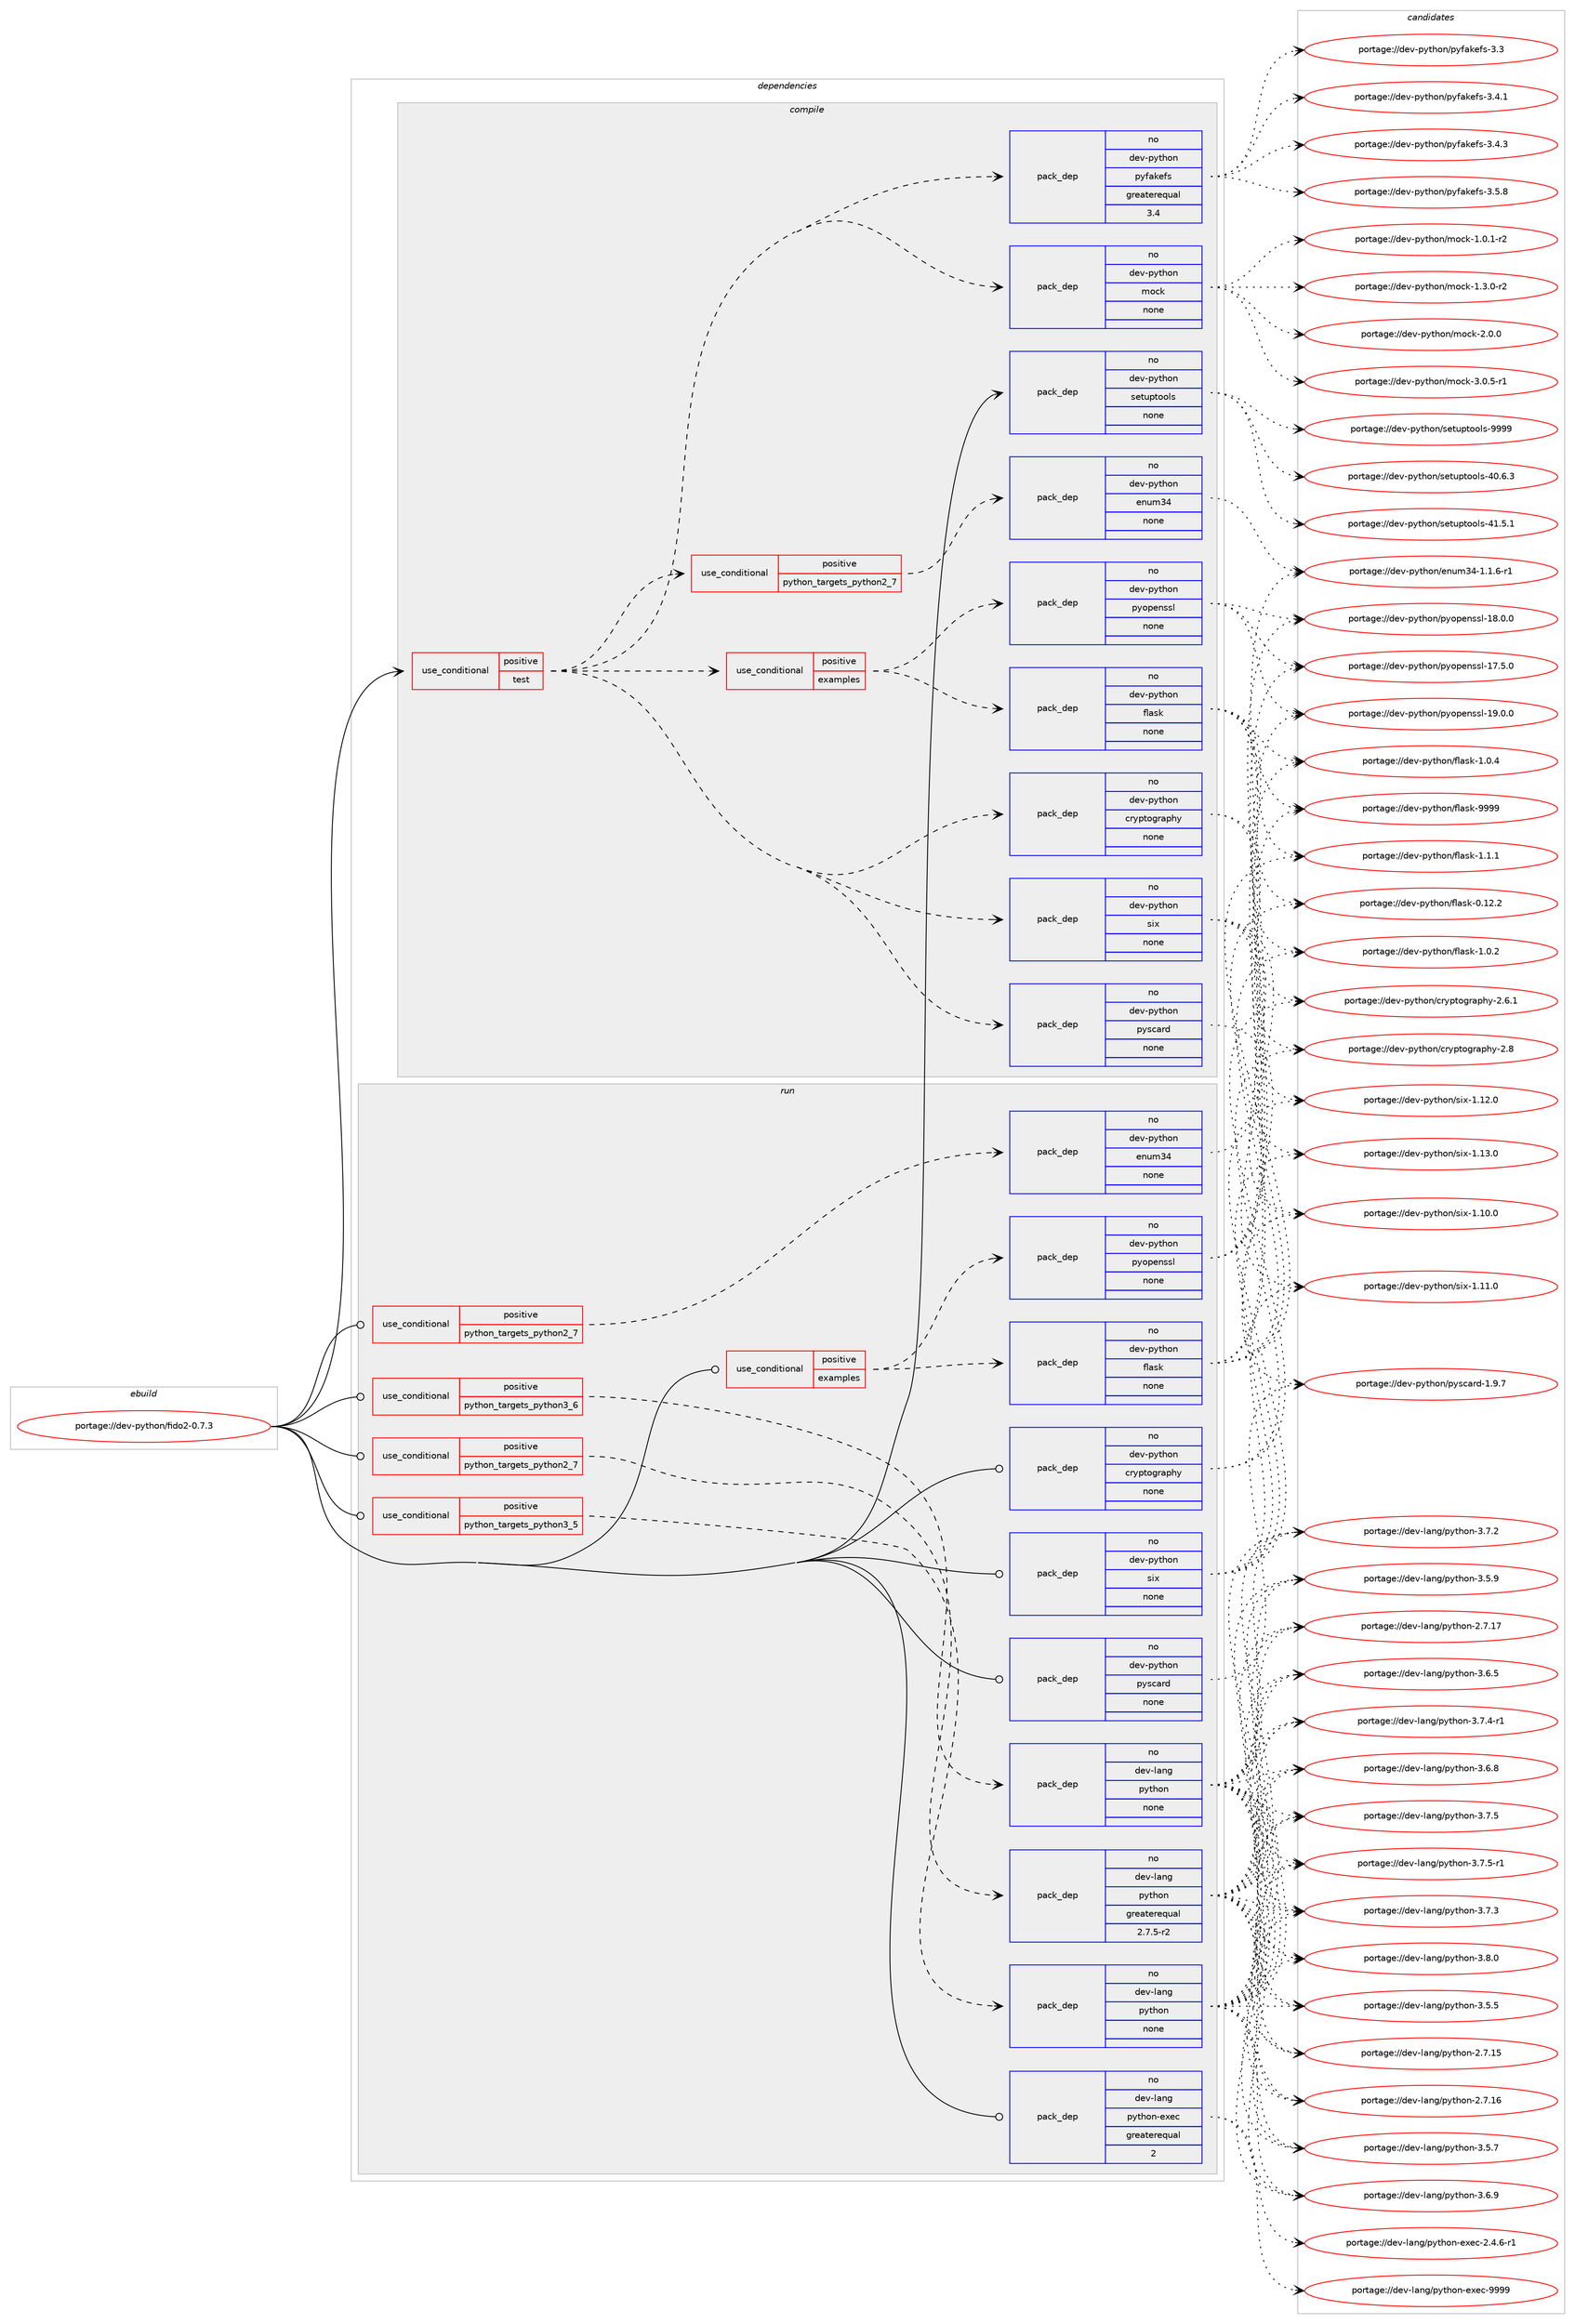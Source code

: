 digraph prolog {

# *************
# Graph options
# *************

newrank=true;
concentrate=true;
compound=true;
graph [rankdir=LR,fontname=Helvetica,fontsize=10,ranksep=1.5];#, ranksep=2.5, nodesep=0.2];
edge  [arrowhead=vee];
node  [fontname=Helvetica,fontsize=10];

# **********
# The ebuild
# **********

subgraph cluster_leftcol {
color=gray;
rank=same;
label=<<i>ebuild</i>>;
id [label="portage://dev-python/fido2-0.7.3", color=red, width=4, href="../dev-python/fido2-0.7.3.svg"];
}

# ****************
# The dependencies
# ****************

subgraph cluster_midcol {
color=gray;
label=<<i>dependencies</i>>;
subgraph cluster_compile {
fillcolor="#eeeeee";
style=filled;
label=<<i>compile</i>>;
subgraph cond28473 {
dependency138952 [label=<<TABLE BORDER="0" CELLBORDER="1" CELLSPACING="0" CELLPADDING="4"><TR><TD ROWSPAN="3" CELLPADDING="10">use_conditional</TD></TR><TR><TD>positive</TD></TR><TR><TD>test</TD></TR></TABLE>>, shape=none, color=red];
subgraph pack107159 {
dependency138953 [label=<<TABLE BORDER="0" CELLBORDER="1" CELLSPACING="0" CELLPADDING="4" WIDTH="220"><TR><TD ROWSPAN="6" CELLPADDING="30">pack_dep</TD></TR><TR><TD WIDTH="110">no</TD></TR><TR><TD>dev-python</TD></TR><TR><TD>six</TD></TR><TR><TD>none</TD></TR><TR><TD></TD></TR></TABLE>>, shape=none, color=blue];
}
dependency138952:e -> dependency138953:w [weight=20,style="dashed",arrowhead="vee"];
subgraph pack107160 {
dependency138954 [label=<<TABLE BORDER="0" CELLBORDER="1" CELLSPACING="0" CELLPADDING="4" WIDTH="220"><TR><TD ROWSPAN="6" CELLPADDING="30">pack_dep</TD></TR><TR><TD WIDTH="110">no</TD></TR><TR><TD>dev-python</TD></TR><TR><TD>cryptography</TD></TR><TR><TD>none</TD></TR><TR><TD></TD></TR></TABLE>>, shape=none, color=blue];
}
dependency138952:e -> dependency138954:w [weight=20,style="dashed",arrowhead="vee"];
subgraph pack107161 {
dependency138955 [label=<<TABLE BORDER="0" CELLBORDER="1" CELLSPACING="0" CELLPADDING="4" WIDTH="220"><TR><TD ROWSPAN="6" CELLPADDING="30">pack_dep</TD></TR><TR><TD WIDTH="110">no</TD></TR><TR><TD>dev-python</TD></TR><TR><TD>pyscard</TD></TR><TR><TD>none</TD></TR><TR><TD></TD></TR></TABLE>>, shape=none, color=blue];
}
dependency138952:e -> dependency138955:w [weight=20,style="dashed",arrowhead="vee"];
subgraph cond28474 {
dependency138956 [label=<<TABLE BORDER="0" CELLBORDER="1" CELLSPACING="0" CELLPADDING="4"><TR><TD ROWSPAN="3" CELLPADDING="10">use_conditional</TD></TR><TR><TD>positive</TD></TR><TR><TD>python_targets_python2_7</TD></TR></TABLE>>, shape=none, color=red];
subgraph pack107162 {
dependency138957 [label=<<TABLE BORDER="0" CELLBORDER="1" CELLSPACING="0" CELLPADDING="4" WIDTH="220"><TR><TD ROWSPAN="6" CELLPADDING="30">pack_dep</TD></TR><TR><TD WIDTH="110">no</TD></TR><TR><TD>dev-python</TD></TR><TR><TD>enum34</TD></TR><TR><TD>none</TD></TR><TR><TD></TD></TR></TABLE>>, shape=none, color=blue];
}
dependency138956:e -> dependency138957:w [weight=20,style="dashed",arrowhead="vee"];
}
dependency138952:e -> dependency138956:w [weight=20,style="dashed",arrowhead="vee"];
subgraph cond28475 {
dependency138958 [label=<<TABLE BORDER="0" CELLBORDER="1" CELLSPACING="0" CELLPADDING="4"><TR><TD ROWSPAN="3" CELLPADDING="10">use_conditional</TD></TR><TR><TD>positive</TD></TR><TR><TD>examples</TD></TR></TABLE>>, shape=none, color=red];
subgraph pack107163 {
dependency138959 [label=<<TABLE BORDER="0" CELLBORDER="1" CELLSPACING="0" CELLPADDING="4" WIDTH="220"><TR><TD ROWSPAN="6" CELLPADDING="30">pack_dep</TD></TR><TR><TD WIDTH="110">no</TD></TR><TR><TD>dev-python</TD></TR><TR><TD>flask</TD></TR><TR><TD>none</TD></TR><TR><TD></TD></TR></TABLE>>, shape=none, color=blue];
}
dependency138958:e -> dependency138959:w [weight=20,style="dashed",arrowhead="vee"];
subgraph pack107164 {
dependency138960 [label=<<TABLE BORDER="0" CELLBORDER="1" CELLSPACING="0" CELLPADDING="4" WIDTH="220"><TR><TD ROWSPAN="6" CELLPADDING="30">pack_dep</TD></TR><TR><TD WIDTH="110">no</TD></TR><TR><TD>dev-python</TD></TR><TR><TD>pyopenssl</TD></TR><TR><TD>none</TD></TR><TR><TD></TD></TR></TABLE>>, shape=none, color=blue];
}
dependency138958:e -> dependency138960:w [weight=20,style="dashed",arrowhead="vee"];
}
dependency138952:e -> dependency138958:w [weight=20,style="dashed",arrowhead="vee"];
subgraph pack107165 {
dependency138961 [label=<<TABLE BORDER="0" CELLBORDER="1" CELLSPACING="0" CELLPADDING="4" WIDTH="220"><TR><TD ROWSPAN="6" CELLPADDING="30">pack_dep</TD></TR><TR><TD WIDTH="110">no</TD></TR><TR><TD>dev-python</TD></TR><TR><TD>mock</TD></TR><TR><TD>none</TD></TR><TR><TD></TD></TR></TABLE>>, shape=none, color=blue];
}
dependency138952:e -> dependency138961:w [weight=20,style="dashed",arrowhead="vee"];
subgraph pack107166 {
dependency138962 [label=<<TABLE BORDER="0" CELLBORDER="1" CELLSPACING="0" CELLPADDING="4" WIDTH="220"><TR><TD ROWSPAN="6" CELLPADDING="30">pack_dep</TD></TR><TR><TD WIDTH="110">no</TD></TR><TR><TD>dev-python</TD></TR><TR><TD>pyfakefs</TD></TR><TR><TD>greaterequal</TD></TR><TR><TD>3.4</TD></TR></TABLE>>, shape=none, color=blue];
}
dependency138952:e -> dependency138962:w [weight=20,style="dashed",arrowhead="vee"];
}
id:e -> dependency138952:w [weight=20,style="solid",arrowhead="vee"];
subgraph pack107167 {
dependency138963 [label=<<TABLE BORDER="0" CELLBORDER="1" CELLSPACING="0" CELLPADDING="4" WIDTH="220"><TR><TD ROWSPAN="6" CELLPADDING="30">pack_dep</TD></TR><TR><TD WIDTH="110">no</TD></TR><TR><TD>dev-python</TD></TR><TR><TD>setuptools</TD></TR><TR><TD>none</TD></TR><TR><TD></TD></TR></TABLE>>, shape=none, color=blue];
}
id:e -> dependency138963:w [weight=20,style="solid",arrowhead="vee"];
}
subgraph cluster_compileandrun {
fillcolor="#eeeeee";
style=filled;
label=<<i>compile and run</i>>;
}
subgraph cluster_run {
fillcolor="#eeeeee";
style=filled;
label=<<i>run</i>>;
subgraph cond28476 {
dependency138964 [label=<<TABLE BORDER="0" CELLBORDER="1" CELLSPACING="0" CELLPADDING="4"><TR><TD ROWSPAN="3" CELLPADDING="10">use_conditional</TD></TR><TR><TD>positive</TD></TR><TR><TD>examples</TD></TR></TABLE>>, shape=none, color=red];
subgraph pack107168 {
dependency138965 [label=<<TABLE BORDER="0" CELLBORDER="1" CELLSPACING="0" CELLPADDING="4" WIDTH="220"><TR><TD ROWSPAN="6" CELLPADDING="30">pack_dep</TD></TR><TR><TD WIDTH="110">no</TD></TR><TR><TD>dev-python</TD></TR><TR><TD>flask</TD></TR><TR><TD>none</TD></TR><TR><TD></TD></TR></TABLE>>, shape=none, color=blue];
}
dependency138964:e -> dependency138965:w [weight=20,style="dashed",arrowhead="vee"];
subgraph pack107169 {
dependency138966 [label=<<TABLE BORDER="0" CELLBORDER="1" CELLSPACING="0" CELLPADDING="4" WIDTH="220"><TR><TD ROWSPAN="6" CELLPADDING="30">pack_dep</TD></TR><TR><TD WIDTH="110">no</TD></TR><TR><TD>dev-python</TD></TR><TR><TD>pyopenssl</TD></TR><TR><TD>none</TD></TR><TR><TD></TD></TR></TABLE>>, shape=none, color=blue];
}
dependency138964:e -> dependency138966:w [weight=20,style="dashed",arrowhead="vee"];
}
id:e -> dependency138964:w [weight=20,style="solid",arrowhead="odot"];
subgraph cond28477 {
dependency138967 [label=<<TABLE BORDER="0" CELLBORDER="1" CELLSPACING="0" CELLPADDING="4"><TR><TD ROWSPAN="3" CELLPADDING="10">use_conditional</TD></TR><TR><TD>positive</TD></TR><TR><TD>python_targets_python2_7</TD></TR></TABLE>>, shape=none, color=red];
subgraph pack107170 {
dependency138968 [label=<<TABLE BORDER="0" CELLBORDER="1" CELLSPACING="0" CELLPADDING="4" WIDTH="220"><TR><TD ROWSPAN="6" CELLPADDING="30">pack_dep</TD></TR><TR><TD WIDTH="110">no</TD></TR><TR><TD>dev-lang</TD></TR><TR><TD>python</TD></TR><TR><TD>greaterequal</TD></TR><TR><TD>2.7.5-r2</TD></TR></TABLE>>, shape=none, color=blue];
}
dependency138967:e -> dependency138968:w [weight=20,style="dashed",arrowhead="vee"];
}
id:e -> dependency138967:w [weight=20,style="solid",arrowhead="odot"];
subgraph cond28478 {
dependency138969 [label=<<TABLE BORDER="0" CELLBORDER="1" CELLSPACING="0" CELLPADDING="4"><TR><TD ROWSPAN="3" CELLPADDING="10">use_conditional</TD></TR><TR><TD>positive</TD></TR><TR><TD>python_targets_python2_7</TD></TR></TABLE>>, shape=none, color=red];
subgraph pack107171 {
dependency138970 [label=<<TABLE BORDER="0" CELLBORDER="1" CELLSPACING="0" CELLPADDING="4" WIDTH="220"><TR><TD ROWSPAN="6" CELLPADDING="30">pack_dep</TD></TR><TR><TD WIDTH="110">no</TD></TR><TR><TD>dev-python</TD></TR><TR><TD>enum34</TD></TR><TR><TD>none</TD></TR><TR><TD></TD></TR></TABLE>>, shape=none, color=blue];
}
dependency138969:e -> dependency138970:w [weight=20,style="dashed",arrowhead="vee"];
}
id:e -> dependency138969:w [weight=20,style="solid",arrowhead="odot"];
subgraph cond28479 {
dependency138971 [label=<<TABLE BORDER="0" CELLBORDER="1" CELLSPACING="0" CELLPADDING="4"><TR><TD ROWSPAN="3" CELLPADDING="10">use_conditional</TD></TR><TR><TD>positive</TD></TR><TR><TD>python_targets_python3_5</TD></TR></TABLE>>, shape=none, color=red];
subgraph pack107172 {
dependency138972 [label=<<TABLE BORDER="0" CELLBORDER="1" CELLSPACING="0" CELLPADDING="4" WIDTH="220"><TR><TD ROWSPAN="6" CELLPADDING="30">pack_dep</TD></TR><TR><TD WIDTH="110">no</TD></TR><TR><TD>dev-lang</TD></TR><TR><TD>python</TD></TR><TR><TD>none</TD></TR><TR><TD></TD></TR></TABLE>>, shape=none, color=blue];
}
dependency138971:e -> dependency138972:w [weight=20,style="dashed",arrowhead="vee"];
}
id:e -> dependency138971:w [weight=20,style="solid",arrowhead="odot"];
subgraph cond28480 {
dependency138973 [label=<<TABLE BORDER="0" CELLBORDER="1" CELLSPACING="0" CELLPADDING="4"><TR><TD ROWSPAN="3" CELLPADDING="10">use_conditional</TD></TR><TR><TD>positive</TD></TR><TR><TD>python_targets_python3_6</TD></TR></TABLE>>, shape=none, color=red];
subgraph pack107173 {
dependency138974 [label=<<TABLE BORDER="0" CELLBORDER="1" CELLSPACING="0" CELLPADDING="4" WIDTH="220"><TR><TD ROWSPAN="6" CELLPADDING="30">pack_dep</TD></TR><TR><TD WIDTH="110">no</TD></TR><TR><TD>dev-lang</TD></TR><TR><TD>python</TD></TR><TR><TD>none</TD></TR><TR><TD></TD></TR></TABLE>>, shape=none, color=blue];
}
dependency138973:e -> dependency138974:w [weight=20,style="dashed",arrowhead="vee"];
}
id:e -> dependency138973:w [weight=20,style="solid",arrowhead="odot"];
subgraph pack107174 {
dependency138975 [label=<<TABLE BORDER="0" CELLBORDER="1" CELLSPACING="0" CELLPADDING="4" WIDTH="220"><TR><TD ROWSPAN="6" CELLPADDING="30">pack_dep</TD></TR><TR><TD WIDTH="110">no</TD></TR><TR><TD>dev-lang</TD></TR><TR><TD>python-exec</TD></TR><TR><TD>greaterequal</TD></TR><TR><TD>2</TD></TR></TABLE>>, shape=none, color=blue];
}
id:e -> dependency138975:w [weight=20,style="solid",arrowhead="odot"];
subgraph pack107175 {
dependency138976 [label=<<TABLE BORDER="0" CELLBORDER="1" CELLSPACING="0" CELLPADDING="4" WIDTH="220"><TR><TD ROWSPAN="6" CELLPADDING="30">pack_dep</TD></TR><TR><TD WIDTH="110">no</TD></TR><TR><TD>dev-python</TD></TR><TR><TD>cryptography</TD></TR><TR><TD>none</TD></TR><TR><TD></TD></TR></TABLE>>, shape=none, color=blue];
}
id:e -> dependency138976:w [weight=20,style="solid",arrowhead="odot"];
subgraph pack107176 {
dependency138977 [label=<<TABLE BORDER="0" CELLBORDER="1" CELLSPACING="0" CELLPADDING="4" WIDTH="220"><TR><TD ROWSPAN="6" CELLPADDING="30">pack_dep</TD></TR><TR><TD WIDTH="110">no</TD></TR><TR><TD>dev-python</TD></TR><TR><TD>pyscard</TD></TR><TR><TD>none</TD></TR><TR><TD></TD></TR></TABLE>>, shape=none, color=blue];
}
id:e -> dependency138977:w [weight=20,style="solid",arrowhead="odot"];
subgraph pack107177 {
dependency138978 [label=<<TABLE BORDER="0" CELLBORDER="1" CELLSPACING="0" CELLPADDING="4" WIDTH="220"><TR><TD ROWSPAN="6" CELLPADDING="30">pack_dep</TD></TR><TR><TD WIDTH="110">no</TD></TR><TR><TD>dev-python</TD></TR><TR><TD>six</TD></TR><TR><TD>none</TD></TR><TR><TD></TD></TR></TABLE>>, shape=none, color=blue];
}
id:e -> dependency138978:w [weight=20,style="solid",arrowhead="odot"];
}
}

# **************
# The candidates
# **************

subgraph cluster_choices {
rank=same;
color=gray;
label=<<i>candidates</i>>;

subgraph choice107159 {
color=black;
nodesep=1;
choiceportage100101118451121211161041111104711510512045494649484648 [label="portage://dev-python/six-1.10.0", color=red, width=4,href="../dev-python/six-1.10.0.svg"];
choiceportage100101118451121211161041111104711510512045494649494648 [label="portage://dev-python/six-1.11.0", color=red, width=4,href="../dev-python/six-1.11.0.svg"];
choiceportage100101118451121211161041111104711510512045494649504648 [label="portage://dev-python/six-1.12.0", color=red, width=4,href="../dev-python/six-1.12.0.svg"];
choiceportage100101118451121211161041111104711510512045494649514648 [label="portage://dev-python/six-1.13.0", color=red, width=4,href="../dev-python/six-1.13.0.svg"];
dependency138953:e -> choiceportage100101118451121211161041111104711510512045494649484648:w [style=dotted,weight="100"];
dependency138953:e -> choiceportage100101118451121211161041111104711510512045494649494648:w [style=dotted,weight="100"];
dependency138953:e -> choiceportage100101118451121211161041111104711510512045494649504648:w [style=dotted,weight="100"];
dependency138953:e -> choiceportage100101118451121211161041111104711510512045494649514648:w [style=dotted,weight="100"];
}
subgraph choice107160 {
color=black;
nodesep=1;
choiceportage10010111845112121116104111110479911412111211611110311497112104121455046544649 [label="portage://dev-python/cryptography-2.6.1", color=red, width=4,href="../dev-python/cryptography-2.6.1.svg"];
choiceportage1001011184511212111610411111047991141211121161111031149711210412145504656 [label="portage://dev-python/cryptography-2.8", color=red, width=4,href="../dev-python/cryptography-2.8.svg"];
dependency138954:e -> choiceportage10010111845112121116104111110479911412111211611110311497112104121455046544649:w [style=dotted,weight="100"];
dependency138954:e -> choiceportage1001011184511212111610411111047991141211121161111031149711210412145504656:w [style=dotted,weight="100"];
}
subgraph choice107161 {
color=black;
nodesep=1;
choiceportage10010111845112121116104111110471121211159997114100454946574655 [label="portage://dev-python/pyscard-1.9.7", color=red, width=4,href="../dev-python/pyscard-1.9.7.svg"];
dependency138955:e -> choiceportage10010111845112121116104111110471121211159997114100454946574655:w [style=dotted,weight="100"];
}
subgraph choice107162 {
color=black;
nodesep=1;
choiceportage100101118451121211161041111104710111011710951524549464946544511449 [label="portage://dev-python/enum34-1.1.6-r1", color=red, width=4,href="../dev-python/enum34-1.1.6-r1.svg"];
dependency138957:e -> choiceportage100101118451121211161041111104710111011710951524549464946544511449:w [style=dotted,weight="100"];
}
subgraph choice107163 {
color=black;
nodesep=1;
choiceportage10010111845112121116104111110471021089711510745484649504650 [label="portage://dev-python/flask-0.12.2", color=red, width=4,href="../dev-python/flask-0.12.2.svg"];
choiceportage100101118451121211161041111104710210897115107454946484650 [label="portage://dev-python/flask-1.0.2", color=red, width=4,href="../dev-python/flask-1.0.2.svg"];
choiceportage100101118451121211161041111104710210897115107454946484652 [label="portage://dev-python/flask-1.0.4", color=red, width=4,href="../dev-python/flask-1.0.4.svg"];
choiceportage100101118451121211161041111104710210897115107454946494649 [label="portage://dev-python/flask-1.1.1", color=red, width=4,href="../dev-python/flask-1.1.1.svg"];
choiceportage1001011184511212111610411111047102108971151074557575757 [label="portage://dev-python/flask-9999", color=red, width=4,href="../dev-python/flask-9999.svg"];
dependency138959:e -> choiceportage10010111845112121116104111110471021089711510745484649504650:w [style=dotted,weight="100"];
dependency138959:e -> choiceportage100101118451121211161041111104710210897115107454946484650:w [style=dotted,weight="100"];
dependency138959:e -> choiceportage100101118451121211161041111104710210897115107454946484652:w [style=dotted,weight="100"];
dependency138959:e -> choiceportage100101118451121211161041111104710210897115107454946494649:w [style=dotted,weight="100"];
dependency138959:e -> choiceportage1001011184511212111610411111047102108971151074557575757:w [style=dotted,weight="100"];
}
subgraph choice107164 {
color=black;
nodesep=1;
choiceportage100101118451121211161041111104711212111111210111011511510845495546534648 [label="portage://dev-python/pyopenssl-17.5.0", color=red, width=4,href="../dev-python/pyopenssl-17.5.0.svg"];
choiceportage100101118451121211161041111104711212111111210111011511510845495646484648 [label="portage://dev-python/pyopenssl-18.0.0", color=red, width=4,href="../dev-python/pyopenssl-18.0.0.svg"];
choiceportage100101118451121211161041111104711212111111210111011511510845495746484648 [label="portage://dev-python/pyopenssl-19.0.0", color=red, width=4,href="../dev-python/pyopenssl-19.0.0.svg"];
dependency138960:e -> choiceportage100101118451121211161041111104711212111111210111011511510845495546534648:w [style=dotted,weight="100"];
dependency138960:e -> choiceportage100101118451121211161041111104711212111111210111011511510845495646484648:w [style=dotted,weight="100"];
dependency138960:e -> choiceportage100101118451121211161041111104711212111111210111011511510845495746484648:w [style=dotted,weight="100"];
}
subgraph choice107165 {
color=black;
nodesep=1;
choiceportage1001011184511212111610411111047109111991074549464846494511450 [label="portage://dev-python/mock-1.0.1-r2", color=red, width=4,href="../dev-python/mock-1.0.1-r2.svg"];
choiceportage1001011184511212111610411111047109111991074549465146484511450 [label="portage://dev-python/mock-1.3.0-r2", color=red, width=4,href="../dev-python/mock-1.3.0-r2.svg"];
choiceportage100101118451121211161041111104710911199107455046484648 [label="portage://dev-python/mock-2.0.0", color=red, width=4,href="../dev-python/mock-2.0.0.svg"];
choiceportage1001011184511212111610411111047109111991074551464846534511449 [label="portage://dev-python/mock-3.0.5-r1", color=red, width=4,href="../dev-python/mock-3.0.5-r1.svg"];
dependency138961:e -> choiceportage1001011184511212111610411111047109111991074549464846494511450:w [style=dotted,weight="100"];
dependency138961:e -> choiceportage1001011184511212111610411111047109111991074549465146484511450:w [style=dotted,weight="100"];
dependency138961:e -> choiceportage100101118451121211161041111104710911199107455046484648:w [style=dotted,weight="100"];
dependency138961:e -> choiceportage1001011184511212111610411111047109111991074551464846534511449:w [style=dotted,weight="100"];
}
subgraph choice107166 {
color=black;
nodesep=1;
choiceportage10010111845112121116104111110471121211029710710110211545514651 [label="portage://dev-python/pyfakefs-3.3", color=red, width=4,href="../dev-python/pyfakefs-3.3.svg"];
choiceportage100101118451121211161041111104711212110297107101102115455146524649 [label="portage://dev-python/pyfakefs-3.4.1", color=red, width=4,href="../dev-python/pyfakefs-3.4.1.svg"];
choiceportage100101118451121211161041111104711212110297107101102115455146524651 [label="portage://dev-python/pyfakefs-3.4.3", color=red, width=4,href="../dev-python/pyfakefs-3.4.3.svg"];
choiceportage100101118451121211161041111104711212110297107101102115455146534656 [label="portage://dev-python/pyfakefs-3.5.8", color=red, width=4,href="../dev-python/pyfakefs-3.5.8.svg"];
dependency138962:e -> choiceportage10010111845112121116104111110471121211029710710110211545514651:w [style=dotted,weight="100"];
dependency138962:e -> choiceportage100101118451121211161041111104711212110297107101102115455146524649:w [style=dotted,weight="100"];
dependency138962:e -> choiceportage100101118451121211161041111104711212110297107101102115455146524651:w [style=dotted,weight="100"];
dependency138962:e -> choiceportage100101118451121211161041111104711212110297107101102115455146534656:w [style=dotted,weight="100"];
}
subgraph choice107167 {
color=black;
nodesep=1;
choiceportage100101118451121211161041111104711510111611711211611111110811545524846544651 [label="portage://dev-python/setuptools-40.6.3", color=red, width=4,href="../dev-python/setuptools-40.6.3.svg"];
choiceportage100101118451121211161041111104711510111611711211611111110811545524946534649 [label="portage://dev-python/setuptools-41.5.1", color=red, width=4,href="../dev-python/setuptools-41.5.1.svg"];
choiceportage10010111845112121116104111110471151011161171121161111111081154557575757 [label="portage://dev-python/setuptools-9999", color=red, width=4,href="../dev-python/setuptools-9999.svg"];
dependency138963:e -> choiceportage100101118451121211161041111104711510111611711211611111110811545524846544651:w [style=dotted,weight="100"];
dependency138963:e -> choiceportage100101118451121211161041111104711510111611711211611111110811545524946534649:w [style=dotted,weight="100"];
dependency138963:e -> choiceportage10010111845112121116104111110471151011161171121161111111081154557575757:w [style=dotted,weight="100"];
}
subgraph choice107168 {
color=black;
nodesep=1;
choiceportage10010111845112121116104111110471021089711510745484649504650 [label="portage://dev-python/flask-0.12.2", color=red, width=4,href="../dev-python/flask-0.12.2.svg"];
choiceportage100101118451121211161041111104710210897115107454946484650 [label="portage://dev-python/flask-1.0.2", color=red, width=4,href="../dev-python/flask-1.0.2.svg"];
choiceportage100101118451121211161041111104710210897115107454946484652 [label="portage://dev-python/flask-1.0.4", color=red, width=4,href="../dev-python/flask-1.0.4.svg"];
choiceportage100101118451121211161041111104710210897115107454946494649 [label="portage://dev-python/flask-1.1.1", color=red, width=4,href="../dev-python/flask-1.1.1.svg"];
choiceportage1001011184511212111610411111047102108971151074557575757 [label="portage://dev-python/flask-9999", color=red, width=4,href="../dev-python/flask-9999.svg"];
dependency138965:e -> choiceportage10010111845112121116104111110471021089711510745484649504650:w [style=dotted,weight="100"];
dependency138965:e -> choiceportage100101118451121211161041111104710210897115107454946484650:w [style=dotted,weight="100"];
dependency138965:e -> choiceportage100101118451121211161041111104710210897115107454946484652:w [style=dotted,weight="100"];
dependency138965:e -> choiceportage100101118451121211161041111104710210897115107454946494649:w [style=dotted,weight="100"];
dependency138965:e -> choiceportage1001011184511212111610411111047102108971151074557575757:w [style=dotted,weight="100"];
}
subgraph choice107169 {
color=black;
nodesep=1;
choiceportage100101118451121211161041111104711212111111210111011511510845495546534648 [label="portage://dev-python/pyopenssl-17.5.0", color=red, width=4,href="../dev-python/pyopenssl-17.5.0.svg"];
choiceportage100101118451121211161041111104711212111111210111011511510845495646484648 [label="portage://dev-python/pyopenssl-18.0.0", color=red, width=4,href="../dev-python/pyopenssl-18.0.0.svg"];
choiceportage100101118451121211161041111104711212111111210111011511510845495746484648 [label="portage://dev-python/pyopenssl-19.0.0", color=red, width=4,href="../dev-python/pyopenssl-19.0.0.svg"];
dependency138966:e -> choiceportage100101118451121211161041111104711212111111210111011511510845495546534648:w [style=dotted,weight="100"];
dependency138966:e -> choiceportage100101118451121211161041111104711212111111210111011511510845495646484648:w [style=dotted,weight="100"];
dependency138966:e -> choiceportage100101118451121211161041111104711212111111210111011511510845495746484648:w [style=dotted,weight="100"];
}
subgraph choice107170 {
color=black;
nodesep=1;
choiceportage10010111845108971101034711212111610411111045504655464953 [label="portage://dev-lang/python-2.7.15", color=red, width=4,href="../dev-lang/python-2.7.15.svg"];
choiceportage10010111845108971101034711212111610411111045504655464954 [label="portage://dev-lang/python-2.7.16", color=red, width=4,href="../dev-lang/python-2.7.16.svg"];
choiceportage10010111845108971101034711212111610411111045504655464955 [label="portage://dev-lang/python-2.7.17", color=red, width=4,href="../dev-lang/python-2.7.17.svg"];
choiceportage100101118451089711010347112121116104111110455146534653 [label="portage://dev-lang/python-3.5.5", color=red, width=4,href="../dev-lang/python-3.5.5.svg"];
choiceportage100101118451089711010347112121116104111110455146534655 [label="portage://dev-lang/python-3.5.7", color=red, width=4,href="../dev-lang/python-3.5.7.svg"];
choiceportage100101118451089711010347112121116104111110455146534657 [label="portage://dev-lang/python-3.5.9", color=red, width=4,href="../dev-lang/python-3.5.9.svg"];
choiceportage100101118451089711010347112121116104111110455146544653 [label="portage://dev-lang/python-3.6.5", color=red, width=4,href="../dev-lang/python-3.6.5.svg"];
choiceportage100101118451089711010347112121116104111110455146544656 [label="portage://dev-lang/python-3.6.8", color=red, width=4,href="../dev-lang/python-3.6.8.svg"];
choiceportage100101118451089711010347112121116104111110455146544657 [label="portage://dev-lang/python-3.6.9", color=red, width=4,href="../dev-lang/python-3.6.9.svg"];
choiceportage100101118451089711010347112121116104111110455146554650 [label="portage://dev-lang/python-3.7.2", color=red, width=4,href="../dev-lang/python-3.7.2.svg"];
choiceportage100101118451089711010347112121116104111110455146554651 [label="portage://dev-lang/python-3.7.3", color=red, width=4,href="../dev-lang/python-3.7.3.svg"];
choiceportage1001011184510897110103471121211161041111104551465546524511449 [label="portage://dev-lang/python-3.7.4-r1", color=red, width=4,href="../dev-lang/python-3.7.4-r1.svg"];
choiceportage100101118451089711010347112121116104111110455146554653 [label="portage://dev-lang/python-3.7.5", color=red, width=4,href="../dev-lang/python-3.7.5.svg"];
choiceportage1001011184510897110103471121211161041111104551465546534511449 [label="portage://dev-lang/python-3.7.5-r1", color=red, width=4,href="../dev-lang/python-3.7.5-r1.svg"];
choiceportage100101118451089711010347112121116104111110455146564648 [label="portage://dev-lang/python-3.8.0", color=red, width=4,href="../dev-lang/python-3.8.0.svg"];
dependency138968:e -> choiceportage10010111845108971101034711212111610411111045504655464953:w [style=dotted,weight="100"];
dependency138968:e -> choiceportage10010111845108971101034711212111610411111045504655464954:w [style=dotted,weight="100"];
dependency138968:e -> choiceportage10010111845108971101034711212111610411111045504655464955:w [style=dotted,weight="100"];
dependency138968:e -> choiceportage100101118451089711010347112121116104111110455146534653:w [style=dotted,weight="100"];
dependency138968:e -> choiceportage100101118451089711010347112121116104111110455146534655:w [style=dotted,weight="100"];
dependency138968:e -> choiceportage100101118451089711010347112121116104111110455146534657:w [style=dotted,weight="100"];
dependency138968:e -> choiceportage100101118451089711010347112121116104111110455146544653:w [style=dotted,weight="100"];
dependency138968:e -> choiceportage100101118451089711010347112121116104111110455146544656:w [style=dotted,weight="100"];
dependency138968:e -> choiceportage100101118451089711010347112121116104111110455146544657:w [style=dotted,weight="100"];
dependency138968:e -> choiceportage100101118451089711010347112121116104111110455146554650:w [style=dotted,weight="100"];
dependency138968:e -> choiceportage100101118451089711010347112121116104111110455146554651:w [style=dotted,weight="100"];
dependency138968:e -> choiceportage1001011184510897110103471121211161041111104551465546524511449:w [style=dotted,weight="100"];
dependency138968:e -> choiceportage100101118451089711010347112121116104111110455146554653:w [style=dotted,weight="100"];
dependency138968:e -> choiceportage1001011184510897110103471121211161041111104551465546534511449:w [style=dotted,weight="100"];
dependency138968:e -> choiceportage100101118451089711010347112121116104111110455146564648:w [style=dotted,weight="100"];
}
subgraph choice107171 {
color=black;
nodesep=1;
choiceportage100101118451121211161041111104710111011710951524549464946544511449 [label="portage://dev-python/enum34-1.1.6-r1", color=red, width=4,href="../dev-python/enum34-1.1.6-r1.svg"];
dependency138970:e -> choiceportage100101118451121211161041111104710111011710951524549464946544511449:w [style=dotted,weight="100"];
}
subgraph choice107172 {
color=black;
nodesep=1;
choiceportage10010111845108971101034711212111610411111045504655464953 [label="portage://dev-lang/python-2.7.15", color=red, width=4,href="../dev-lang/python-2.7.15.svg"];
choiceportage10010111845108971101034711212111610411111045504655464954 [label="portage://dev-lang/python-2.7.16", color=red, width=4,href="../dev-lang/python-2.7.16.svg"];
choiceportage10010111845108971101034711212111610411111045504655464955 [label="portage://dev-lang/python-2.7.17", color=red, width=4,href="../dev-lang/python-2.7.17.svg"];
choiceportage100101118451089711010347112121116104111110455146534653 [label="portage://dev-lang/python-3.5.5", color=red, width=4,href="../dev-lang/python-3.5.5.svg"];
choiceportage100101118451089711010347112121116104111110455146534655 [label="portage://dev-lang/python-3.5.7", color=red, width=4,href="../dev-lang/python-3.5.7.svg"];
choiceportage100101118451089711010347112121116104111110455146534657 [label="portage://dev-lang/python-3.5.9", color=red, width=4,href="../dev-lang/python-3.5.9.svg"];
choiceportage100101118451089711010347112121116104111110455146544653 [label="portage://dev-lang/python-3.6.5", color=red, width=4,href="../dev-lang/python-3.6.5.svg"];
choiceportage100101118451089711010347112121116104111110455146544656 [label="portage://dev-lang/python-3.6.8", color=red, width=4,href="../dev-lang/python-3.6.8.svg"];
choiceportage100101118451089711010347112121116104111110455146544657 [label="portage://dev-lang/python-3.6.9", color=red, width=4,href="../dev-lang/python-3.6.9.svg"];
choiceportage100101118451089711010347112121116104111110455146554650 [label="portage://dev-lang/python-3.7.2", color=red, width=4,href="../dev-lang/python-3.7.2.svg"];
choiceportage100101118451089711010347112121116104111110455146554651 [label="portage://dev-lang/python-3.7.3", color=red, width=4,href="../dev-lang/python-3.7.3.svg"];
choiceportage1001011184510897110103471121211161041111104551465546524511449 [label="portage://dev-lang/python-3.7.4-r1", color=red, width=4,href="../dev-lang/python-3.7.4-r1.svg"];
choiceportage100101118451089711010347112121116104111110455146554653 [label="portage://dev-lang/python-3.7.5", color=red, width=4,href="../dev-lang/python-3.7.5.svg"];
choiceportage1001011184510897110103471121211161041111104551465546534511449 [label="portage://dev-lang/python-3.7.5-r1", color=red, width=4,href="../dev-lang/python-3.7.5-r1.svg"];
choiceportage100101118451089711010347112121116104111110455146564648 [label="portage://dev-lang/python-3.8.0", color=red, width=4,href="../dev-lang/python-3.8.0.svg"];
dependency138972:e -> choiceportage10010111845108971101034711212111610411111045504655464953:w [style=dotted,weight="100"];
dependency138972:e -> choiceportage10010111845108971101034711212111610411111045504655464954:w [style=dotted,weight="100"];
dependency138972:e -> choiceportage10010111845108971101034711212111610411111045504655464955:w [style=dotted,weight="100"];
dependency138972:e -> choiceportage100101118451089711010347112121116104111110455146534653:w [style=dotted,weight="100"];
dependency138972:e -> choiceportage100101118451089711010347112121116104111110455146534655:w [style=dotted,weight="100"];
dependency138972:e -> choiceportage100101118451089711010347112121116104111110455146534657:w [style=dotted,weight="100"];
dependency138972:e -> choiceportage100101118451089711010347112121116104111110455146544653:w [style=dotted,weight="100"];
dependency138972:e -> choiceportage100101118451089711010347112121116104111110455146544656:w [style=dotted,weight="100"];
dependency138972:e -> choiceportage100101118451089711010347112121116104111110455146544657:w [style=dotted,weight="100"];
dependency138972:e -> choiceportage100101118451089711010347112121116104111110455146554650:w [style=dotted,weight="100"];
dependency138972:e -> choiceportage100101118451089711010347112121116104111110455146554651:w [style=dotted,weight="100"];
dependency138972:e -> choiceportage1001011184510897110103471121211161041111104551465546524511449:w [style=dotted,weight="100"];
dependency138972:e -> choiceportage100101118451089711010347112121116104111110455146554653:w [style=dotted,weight="100"];
dependency138972:e -> choiceportage1001011184510897110103471121211161041111104551465546534511449:w [style=dotted,weight="100"];
dependency138972:e -> choiceportage100101118451089711010347112121116104111110455146564648:w [style=dotted,weight="100"];
}
subgraph choice107173 {
color=black;
nodesep=1;
choiceportage10010111845108971101034711212111610411111045504655464953 [label="portage://dev-lang/python-2.7.15", color=red, width=4,href="../dev-lang/python-2.7.15.svg"];
choiceportage10010111845108971101034711212111610411111045504655464954 [label="portage://dev-lang/python-2.7.16", color=red, width=4,href="../dev-lang/python-2.7.16.svg"];
choiceportage10010111845108971101034711212111610411111045504655464955 [label="portage://dev-lang/python-2.7.17", color=red, width=4,href="../dev-lang/python-2.7.17.svg"];
choiceportage100101118451089711010347112121116104111110455146534653 [label="portage://dev-lang/python-3.5.5", color=red, width=4,href="../dev-lang/python-3.5.5.svg"];
choiceportage100101118451089711010347112121116104111110455146534655 [label="portage://dev-lang/python-3.5.7", color=red, width=4,href="../dev-lang/python-3.5.7.svg"];
choiceportage100101118451089711010347112121116104111110455146534657 [label="portage://dev-lang/python-3.5.9", color=red, width=4,href="../dev-lang/python-3.5.9.svg"];
choiceportage100101118451089711010347112121116104111110455146544653 [label="portage://dev-lang/python-3.6.5", color=red, width=4,href="../dev-lang/python-3.6.5.svg"];
choiceportage100101118451089711010347112121116104111110455146544656 [label="portage://dev-lang/python-3.6.8", color=red, width=4,href="../dev-lang/python-3.6.8.svg"];
choiceportage100101118451089711010347112121116104111110455146544657 [label="portage://dev-lang/python-3.6.9", color=red, width=4,href="../dev-lang/python-3.6.9.svg"];
choiceportage100101118451089711010347112121116104111110455146554650 [label="portage://dev-lang/python-3.7.2", color=red, width=4,href="../dev-lang/python-3.7.2.svg"];
choiceportage100101118451089711010347112121116104111110455146554651 [label="portage://dev-lang/python-3.7.3", color=red, width=4,href="../dev-lang/python-3.7.3.svg"];
choiceportage1001011184510897110103471121211161041111104551465546524511449 [label="portage://dev-lang/python-3.7.4-r1", color=red, width=4,href="../dev-lang/python-3.7.4-r1.svg"];
choiceportage100101118451089711010347112121116104111110455146554653 [label="portage://dev-lang/python-3.7.5", color=red, width=4,href="../dev-lang/python-3.7.5.svg"];
choiceportage1001011184510897110103471121211161041111104551465546534511449 [label="portage://dev-lang/python-3.7.5-r1", color=red, width=4,href="../dev-lang/python-3.7.5-r1.svg"];
choiceportage100101118451089711010347112121116104111110455146564648 [label="portage://dev-lang/python-3.8.0", color=red, width=4,href="../dev-lang/python-3.8.0.svg"];
dependency138974:e -> choiceportage10010111845108971101034711212111610411111045504655464953:w [style=dotted,weight="100"];
dependency138974:e -> choiceportage10010111845108971101034711212111610411111045504655464954:w [style=dotted,weight="100"];
dependency138974:e -> choiceportage10010111845108971101034711212111610411111045504655464955:w [style=dotted,weight="100"];
dependency138974:e -> choiceportage100101118451089711010347112121116104111110455146534653:w [style=dotted,weight="100"];
dependency138974:e -> choiceportage100101118451089711010347112121116104111110455146534655:w [style=dotted,weight="100"];
dependency138974:e -> choiceportage100101118451089711010347112121116104111110455146534657:w [style=dotted,weight="100"];
dependency138974:e -> choiceportage100101118451089711010347112121116104111110455146544653:w [style=dotted,weight="100"];
dependency138974:e -> choiceportage100101118451089711010347112121116104111110455146544656:w [style=dotted,weight="100"];
dependency138974:e -> choiceportage100101118451089711010347112121116104111110455146544657:w [style=dotted,weight="100"];
dependency138974:e -> choiceportage100101118451089711010347112121116104111110455146554650:w [style=dotted,weight="100"];
dependency138974:e -> choiceportage100101118451089711010347112121116104111110455146554651:w [style=dotted,weight="100"];
dependency138974:e -> choiceportage1001011184510897110103471121211161041111104551465546524511449:w [style=dotted,weight="100"];
dependency138974:e -> choiceportage100101118451089711010347112121116104111110455146554653:w [style=dotted,weight="100"];
dependency138974:e -> choiceportage1001011184510897110103471121211161041111104551465546534511449:w [style=dotted,weight="100"];
dependency138974:e -> choiceportage100101118451089711010347112121116104111110455146564648:w [style=dotted,weight="100"];
}
subgraph choice107174 {
color=black;
nodesep=1;
choiceportage10010111845108971101034711212111610411111045101120101994550465246544511449 [label="portage://dev-lang/python-exec-2.4.6-r1", color=red, width=4,href="../dev-lang/python-exec-2.4.6-r1.svg"];
choiceportage10010111845108971101034711212111610411111045101120101994557575757 [label="portage://dev-lang/python-exec-9999", color=red, width=4,href="../dev-lang/python-exec-9999.svg"];
dependency138975:e -> choiceportage10010111845108971101034711212111610411111045101120101994550465246544511449:w [style=dotted,weight="100"];
dependency138975:e -> choiceportage10010111845108971101034711212111610411111045101120101994557575757:w [style=dotted,weight="100"];
}
subgraph choice107175 {
color=black;
nodesep=1;
choiceportage10010111845112121116104111110479911412111211611110311497112104121455046544649 [label="portage://dev-python/cryptography-2.6.1", color=red, width=4,href="../dev-python/cryptography-2.6.1.svg"];
choiceportage1001011184511212111610411111047991141211121161111031149711210412145504656 [label="portage://dev-python/cryptography-2.8", color=red, width=4,href="../dev-python/cryptography-2.8.svg"];
dependency138976:e -> choiceportage10010111845112121116104111110479911412111211611110311497112104121455046544649:w [style=dotted,weight="100"];
dependency138976:e -> choiceportage1001011184511212111610411111047991141211121161111031149711210412145504656:w [style=dotted,weight="100"];
}
subgraph choice107176 {
color=black;
nodesep=1;
choiceportage10010111845112121116104111110471121211159997114100454946574655 [label="portage://dev-python/pyscard-1.9.7", color=red, width=4,href="../dev-python/pyscard-1.9.7.svg"];
dependency138977:e -> choiceportage10010111845112121116104111110471121211159997114100454946574655:w [style=dotted,weight="100"];
}
subgraph choice107177 {
color=black;
nodesep=1;
choiceportage100101118451121211161041111104711510512045494649484648 [label="portage://dev-python/six-1.10.0", color=red, width=4,href="../dev-python/six-1.10.0.svg"];
choiceportage100101118451121211161041111104711510512045494649494648 [label="portage://dev-python/six-1.11.0", color=red, width=4,href="../dev-python/six-1.11.0.svg"];
choiceportage100101118451121211161041111104711510512045494649504648 [label="portage://dev-python/six-1.12.0", color=red, width=4,href="../dev-python/six-1.12.0.svg"];
choiceportage100101118451121211161041111104711510512045494649514648 [label="portage://dev-python/six-1.13.0", color=red, width=4,href="../dev-python/six-1.13.0.svg"];
dependency138978:e -> choiceportage100101118451121211161041111104711510512045494649484648:w [style=dotted,weight="100"];
dependency138978:e -> choiceportage100101118451121211161041111104711510512045494649494648:w [style=dotted,weight="100"];
dependency138978:e -> choiceportage100101118451121211161041111104711510512045494649504648:w [style=dotted,weight="100"];
dependency138978:e -> choiceportage100101118451121211161041111104711510512045494649514648:w [style=dotted,weight="100"];
}
}

}
